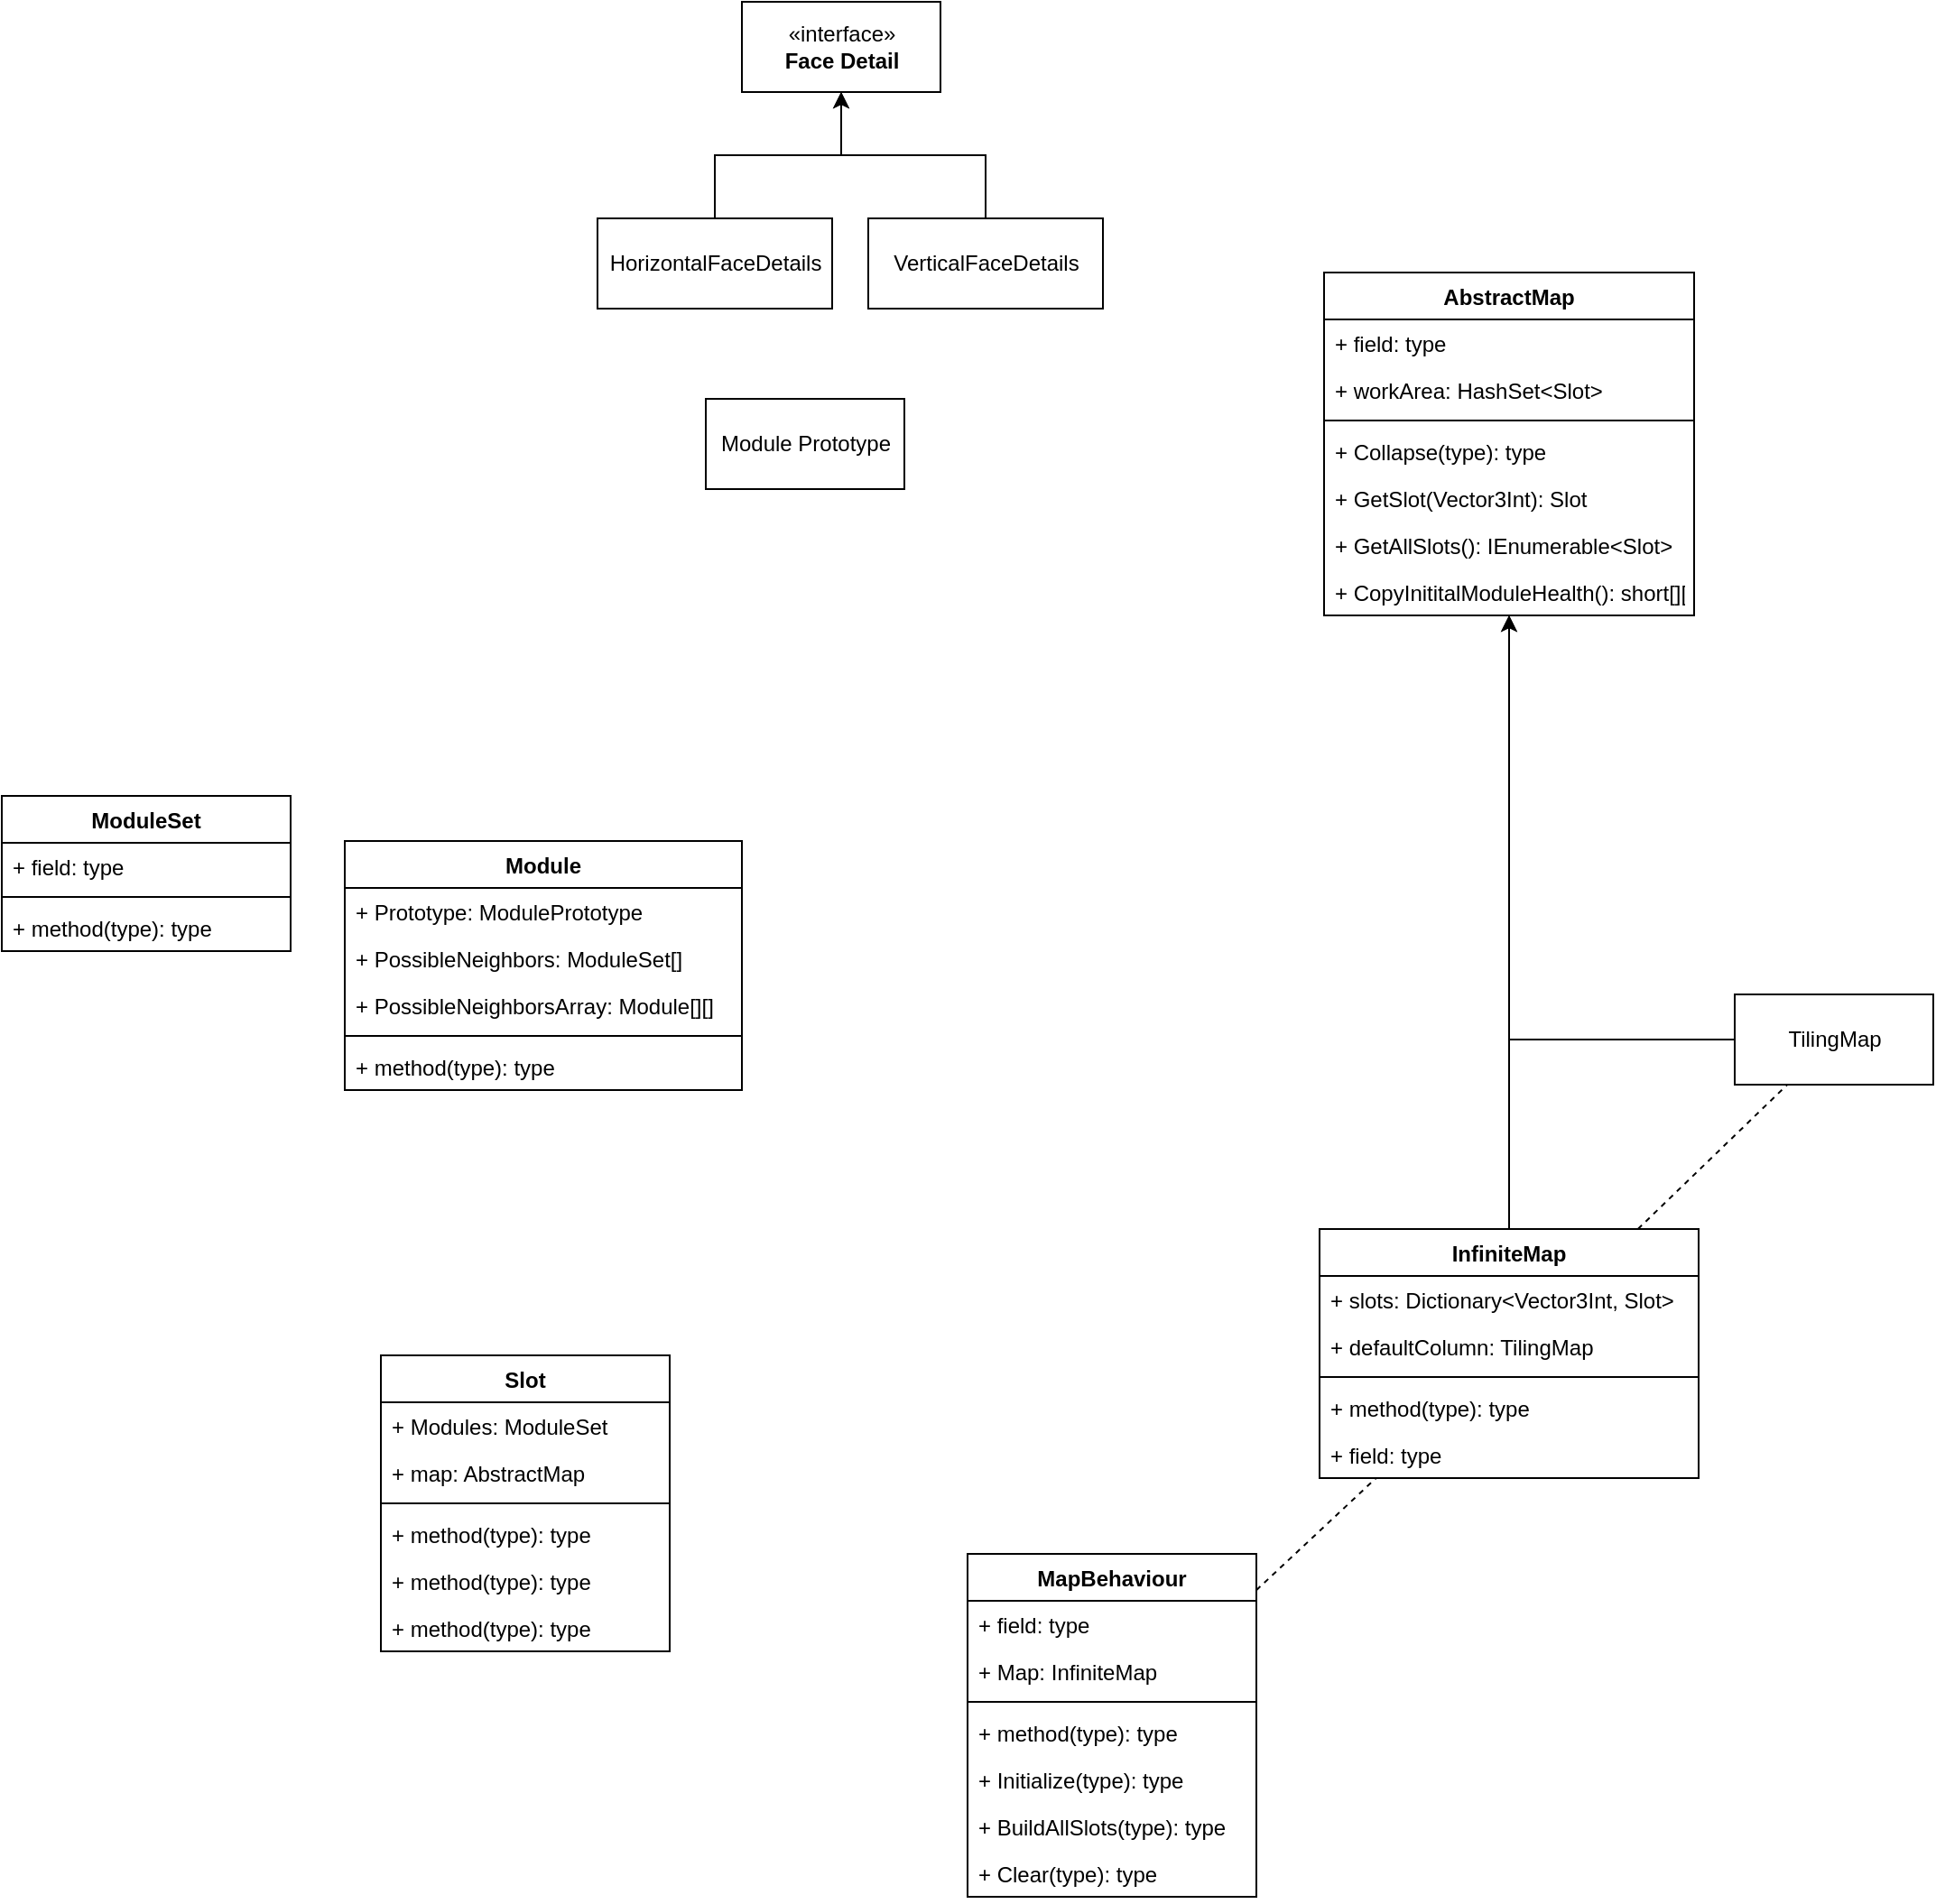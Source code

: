 <mxfile version="12.4.7" type="github">
  <diagram id="leXSfgLEC1apOra3P9jV" name="Page-1">
    <mxGraphModel dx="2249" dy="794" grid="1" gridSize="10" guides="1" tooltips="1" connect="1" arrows="1" fold="1" page="1" pageScale="1" pageWidth="827" pageHeight="1169" math="0" shadow="0">
      <root>
        <mxCell id="0"/>
        <mxCell id="1" parent="0"/>
        <mxCell id="a0iXaaoAOYBK8VRZDsl_-2" value="Module Prototype" style="html=1;" parent="1" vertex="1">
          <mxGeometry x="90" y="270" width="110" height="50" as="geometry"/>
        </mxCell>
        <mxCell id="a0iXaaoAOYBK8VRZDsl_-4" value="«interface»&lt;br&gt;&lt;b&gt;Face Detail&lt;/b&gt;" style="html=1;" parent="1" vertex="1">
          <mxGeometry x="110" y="50" width="110" height="50" as="geometry"/>
        </mxCell>
        <mxCell id="a0iXaaoAOYBK8VRZDsl_-7" style="edgeStyle=orthogonalEdgeStyle;rounded=0;orthogonalLoop=1;jettySize=auto;html=1;exitX=0.5;exitY=0;exitDx=0;exitDy=0;" parent="1" source="a0iXaaoAOYBK8VRZDsl_-5" target="a0iXaaoAOYBK8VRZDsl_-4" edge="1">
          <mxGeometry relative="1" as="geometry"/>
        </mxCell>
        <mxCell id="a0iXaaoAOYBK8VRZDsl_-5" value="HorizontalFaceDetails" style="html=1;" parent="1" vertex="1">
          <mxGeometry x="30" y="170" width="130" height="50" as="geometry"/>
        </mxCell>
        <mxCell id="a0iXaaoAOYBK8VRZDsl_-8" style="edgeStyle=orthogonalEdgeStyle;rounded=0;orthogonalLoop=1;jettySize=auto;html=1;exitX=0.5;exitY=0;exitDx=0;exitDy=0;" parent="1" source="a0iXaaoAOYBK8VRZDsl_-6" target="a0iXaaoAOYBK8VRZDsl_-4" edge="1">
          <mxGeometry relative="1" as="geometry"/>
        </mxCell>
        <mxCell id="a0iXaaoAOYBK8VRZDsl_-6" value="VerticalFaceDetails" style="html=1;" parent="1" vertex="1">
          <mxGeometry x="180" y="170" width="130" height="50" as="geometry"/>
        </mxCell>
        <mxCell id="a0iXaaoAOYBK8VRZDsl_-12" style="edgeStyle=orthogonalEdgeStyle;rounded=0;orthogonalLoop=1;jettySize=auto;html=1;" parent="1" source="a0iXaaoAOYBK8VRZDsl_-49" target="a0iXaaoAOYBK8VRZDsl_-59" edge="1">
          <mxGeometry relative="1" as="geometry">
            <mxPoint x="535" y="710" as="sourcePoint"/>
            <mxPoint x="535" y="550" as="targetPoint"/>
          </mxGeometry>
        </mxCell>
        <mxCell id="a0iXaaoAOYBK8VRZDsl_-23" style="edgeStyle=orthogonalEdgeStyle;rounded=0;orthogonalLoop=1;jettySize=auto;html=1;" parent="1" source="a0iXaaoAOYBK8VRZDsl_-13" target="a0iXaaoAOYBK8VRZDsl_-59" edge="1">
          <mxGeometry relative="1" as="geometry">
            <mxPoint x="535" y="550" as="targetPoint"/>
          </mxGeometry>
        </mxCell>
        <mxCell id="a0iXaaoAOYBK8VRZDsl_-13" value="TilingMap" style="html=1;" parent="1" vertex="1">
          <mxGeometry x="660" y="600" width="110" height="50" as="geometry"/>
        </mxCell>
        <mxCell id="a0iXaaoAOYBK8VRZDsl_-21" value="" style="endArrow=none;dashed=1;html=1;" parent="1" source="a0iXaaoAOYBK8VRZDsl_-41" target="a0iXaaoAOYBK8VRZDsl_-49" edge="1">
          <mxGeometry width="50" height="50" relative="1" as="geometry">
            <mxPoint x="441.111" y="800" as="sourcePoint"/>
            <mxPoint x="518.929" y="760" as="targetPoint"/>
          </mxGeometry>
        </mxCell>
        <mxCell id="a0iXaaoAOYBK8VRZDsl_-22" value="" style="endArrow=none;dashed=1;html=1;" parent="1" source="a0iXaaoAOYBK8VRZDsl_-49" target="a0iXaaoAOYBK8VRZDsl_-13" edge="1">
          <mxGeometry width="50" height="50" relative="1" as="geometry">
            <mxPoint x="575.909" y="710" as="sourcePoint"/>
            <mxPoint x="220" y="870" as="targetPoint"/>
          </mxGeometry>
        </mxCell>
        <mxCell id="a0iXaaoAOYBK8VRZDsl_-41" value="MapBehaviour" style="swimlane;fontStyle=1;align=center;verticalAlign=top;childLayout=stackLayout;horizontal=1;startSize=26;horizontalStack=0;resizeParent=1;resizeParentMax=0;resizeLast=0;collapsible=1;marginBottom=0;" parent="1" vertex="1">
          <mxGeometry x="235" y="910" width="160" height="190" as="geometry">
            <mxRectangle x="320" y="850" width="120" height="26" as="alternateBounds"/>
          </mxGeometry>
        </mxCell>
        <mxCell id="a0iXaaoAOYBK8VRZDsl_-45" value="+ field: type" style="text;strokeColor=none;fillColor=none;align=left;verticalAlign=top;spacingLeft=4;spacingRight=4;overflow=hidden;rotatable=0;points=[[0,0.5],[1,0.5]];portConstraint=eastwest;" parent="a0iXaaoAOYBK8VRZDsl_-41" vertex="1">
          <mxGeometry y="26" width="160" height="26" as="geometry"/>
        </mxCell>
        <mxCell id="a0iXaaoAOYBK8VRZDsl_-42" value="+ Map: InfiniteMap" style="text;strokeColor=none;fillColor=none;align=left;verticalAlign=top;spacingLeft=4;spacingRight=4;overflow=hidden;rotatable=0;points=[[0,0.5],[1,0.5]];portConstraint=eastwest;" parent="a0iXaaoAOYBK8VRZDsl_-41" vertex="1">
          <mxGeometry y="52" width="160" height="26" as="geometry"/>
        </mxCell>
        <mxCell id="a0iXaaoAOYBK8VRZDsl_-43" value="" style="line;strokeWidth=1;fillColor=none;align=left;verticalAlign=middle;spacingTop=-1;spacingLeft=3;spacingRight=3;rotatable=0;labelPosition=right;points=[];portConstraint=eastwest;" parent="a0iXaaoAOYBK8VRZDsl_-41" vertex="1">
          <mxGeometry y="78" width="160" height="8" as="geometry"/>
        </mxCell>
        <mxCell id="a0iXaaoAOYBK8VRZDsl_-47" value="+ method(type): type" style="text;strokeColor=none;fillColor=none;align=left;verticalAlign=top;spacingLeft=4;spacingRight=4;overflow=hidden;rotatable=0;points=[[0,0.5],[1,0.5]];portConstraint=eastwest;" parent="a0iXaaoAOYBK8VRZDsl_-41" vertex="1">
          <mxGeometry y="86" width="160" height="26" as="geometry"/>
        </mxCell>
        <mxCell id="a0iXaaoAOYBK8VRZDsl_-44" value="+ Initialize(type): type" style="text;strokeColor=none;fillColor=none;align=left;verticalAlign=top;spacingLeft=4;spacingRight=4;overflow=hidden;rotatable=0;points=[[0,0.5],[1,0.5]];portConstraint=eastwest;" parent="a0iXaaoAOYBK8VRZDsl_-41" vertex="1">
          <mxGeometry y="112" width="160" height="26" as="geometry"/>
        </mxCell>
        <mxCell id="a0iXaaoAOYBK8VRZDsl_-46" value="+ BuildAllSlots(type): type" style="text;strokeColor=none;fillColor=none;align=left;verticalAlign=top;spacingLeft=4;spacingRight=4;overflow=hidden;rotatable=0;points=[[0,0.5],[1,0.5]];portConstraint=eastwest;" parent="a0iXaaoAOYBK8VRZDsl_-41" vertex="1">
          <mxGeometry y="138" width="160" height="26" as="geometry"/>
        </mxCell>
        <mxCell id="a0iXaaoAOYBK8VRZDsl_-48" value="+ Clear(type): type" style="text;strokeColor=none;fillColor=none;align=left;verticalAlign=top;spacingLeft=4;spacingRight=4;overflow=hidden;rotatable=0;points=[[0,0.5],[1,0.5]];portConstraint=eastwest;" parent="a0iXaaoAOYBK8VRZDsl_-41" vertex="1">
          <mxGeometry y="164" width="160" height="26" as="geometry"/>
        </mxCell>
        <mxCell id="a0iXaaoAOYBK8VRZDsl_-49" value="InfiniteMap" style="swimlane;fontStyle=1;align=center;verticalAlign=top;childLayout=stackLayout;horizontal=1;startSize=26;horizontalStack=0;resizeParent=1;resizeParentMax=0;resizeLast=0;collapsible=1;marginBottom=0;" parent="1" vertex="1">
          <mxGeometry x="430" y="730" width="210" height="138" as="geometry"/>
        </mxCell>
        <mxCell id="a0iXaaoAOYBK8VRZDsl_-53" value="+ slots: Dictionary&lt;Vector3Int, Slot&gt;" style="text;strokeColor=none;fillColor=none;align=left;verticalAlign=top;spacingLeft=4;spacingRight=4;overflow=hidden;rotatable=0;points=[[0,0.5],[1,0.5]];portConstraint=eastwest;" parent="a0iXaaoAOYBK8VRZDsl_-49" vertex="1">
          <mxGeometry y="26" width="210" height="26" as="geometry"/>
        </mxCell>
        <mxCell id="a0iXaaoAOYBK8VRZDsl_-57" value="+ defaultColumn: TilingMap" style="text;strokeColor=none;fillColor=none;align=left;verticalAlign=top;spacingLeft=4;spacingRight=4;overflow=hidden;rotatable=0;points=[[0,0.5],[1,0.5]];portConstraint=eastwest;" parent="a0iXaaoAOYBK8VRZDsl_-49" vertex="1">
          <mxGeometry y="52" width="210" height="26" as="geometry"/>
        </mxCell>
        <mxCell id="a0iXaaoAOYBK8VRZDsl_-51" value="" style="line;strokeWidth=1;fillColor=none;align=left;verticalAlign=middle;spacingTop=-1;spacingLeft=3;spacingRight=3;rotatable=0;labelPosition=right;points=[];portConstraint=eastwest;" parent="a0iXaaoAOYBK8VRZDsl_-49" vertex="1">
          <mxGeometry y="78" width="210" height="8" as="geometry"/>
        </mxCell>
        <mxCell id="a0iXaaoAOYBK8VRZDsl_-52" value="+ method(type): type" style="text;strokeColor=none;fillColor=none;align=left;verticalAlign=top;spacingLeft=4;spacingRight=4;overflow=hidden;rotatable=0;points=[[0,0.5],[1,0.5]];portConstraint=eastwest;" parent="a0iXaaoAOYBK8VRZDsl_-49" vertex="1">
          <mxGeometry y="86" width="210" height="26" as="geometry"/>
        </mxCell>
        <mxCell id="a0iXaaoAOYBK8VRZDsl_-54" value="+ field: type" style="text;strokeColor=none;fillColor=none;align=left;verticalAlign=top;spacingLeft=4;spacingRight=4;overflow=hidden;rotatable=0;points=[[0,0.5],[1,0.5]];portConstraint=eastwest;" parent="a0iXaaoAOYBK8VRZDsl_-49" vertex="1">
          <mxGeometry y="112" width="210" height="26" as="geometry"/>
        </mxCell>
        <mxCell id="a0iXaaoAOYBK8VRZDsl_-59" value="AbstractMap" style="swimlane;fontStyle=1;align=center;verticalAlign=top;childLayout=stackLayout;horizontal=1;startSize=26;horizontalStack=0;resizeParent=1;resizeParentMax=0;resizeLast=0;collapsible=1;marginBottom=0;" parent="1" vertex="1">
          <mxGeometry x="432.5" y="200" width="205" height="190" as="geometry"/>
        </mxCell>
        <mxCell id="a0iXaaoAOYBK8VRZDsl_-60" value="+ field: type" style="text;strokeColor=none;fillColor=none;align=left;verticalAlign=top;spacingLeft=4;spacingRight=4;overflow=hidden;rotatable=0;points=[[0,0.5],[1,0.5]];portConstraint=eastwest;" parent="a0iXaaoAOYBK8VRZDsl_-59" vertex="1">
          <mxGeometry y="26" width="205" height="26" as="geometry"/>
        </mxCell>
        <mxCell id="a0iXaaoAOYBK8VRZDsl_-64" value="+ workArea: HashSet&lt;Slot&gt;" style="text;strokeColor=none;fillColor=none;align=left;verticalAlign=top;spacingLeft=4;spacingRight=4;overflow=hidden;rotatable=0;points=[[0,0.5],[1,0.5]];portConstraint=eastwest;" parent="a0iXaaoAOYBK8VRZDsl_-59" vertex="1">
          <mxGeometry y="52" width="205" height="26" as="geometry"/>
        </mxCell>
        <mxCell id="a0iXaaoAOYBK8VRZDsl_-61" value="" style="line;strokeWidth=1;fillColor=none;align=left;verticalAlign=middle;spacingTop=-1;spacingLeft=3;spacingRight=3;rotatable=0;labelPosition=right;points=[];portConstraint=eastwest;" parent="a0iXaaoAOYBK8VRZDsl_-59" vertex="1">
          <mxGeometry y="78" width="205" height="8" as="geometry"/>
        </mxCell>
        <mxCell id="a0iXaaoAOYBK8VRZDsl_-63" value="+ Collapse(type): type" style="text;strokeColor=none;fillColor=none;align=left;verticalAlign=top;spacingLeft=4;spacingRight=4;overflow=hidden;rotatable=0;points=[[0,0.5],[1,0.5]];portConstraint=eastwest;" parent="a0iXaaoAOYBK8VRZDsl_-59" vertex="1">
          <mxGeometry y="86" width="205" height="26" as="geometry"/>
        </mxCell>
        <mxCell id="EdkRuEuH_rPIGUU-FjI5-16" value="+ GetSlot(Vector3Int): Slot" style="text;strokeColor=none;fillColor=none;align=left;verticalAlign=top;spacingLeft=4;spacingRight=4;overflow=hidden;rotatable=0;points=[[0,0.5],[1,0.5]];portConstraint=eastwest;" vertex="1" parent="a0iXaaoAOYBK8VRZDsl_-59">
          <mxGeometry y="112" width="205" height="26" as="geometry"/>
        </mxCell>
        <mxCell id="EdkRuEuH_rPIGUU-FjI5-17" value="+ GetAllSlots(): IEnumerable&lt;Slot&gt;" style="text;strokeColor=none;fillColor=none;align=left;verticalAlign=top;spacingLeft=4;spacingRight=4;overflow=hidden;rotatable=0;points=[[0,0.5],[1,0.5]];portConstraint=eastwest;" vertex="1" parent="a0iXaaoAOYBK8VRZDsl_-59">
          <mxGeometry y="138" width="205" height="26" as="geometry"/>
        </mxCell>
        <mxCell id="EdkRuEuH_rPIGUU-FjI5-18" value="+ CopyInititalModuleHealth(): short[][]" style="text;strokeColor=none;fillColor=none;align=left;verticalAlign=top;spacingLeft=4;spacingRight=4;overflow=hidden;rotatable=0;points=[[0,0.5],[1,0.5]];portConstraint=eastwest;" vertex="1" parent="a0iXaaoAOYBK8VRZDsl_-59">
          <mxGeometry y="164" width="205" height="26" as="geometry"/>
        </mxCell>
        <mxCell id="EdkRuEuH_rPIGUU-FjI5-1" value="Slot" style="swimlane;fontStyle=1;align=center;verticalAlign=top;childLayout=stackLayout;horizontal=1;startSize=26;horizontalStack=0;resizeParent=1;resizeParentMax=0;resizeLast=0;collapsible=1;marginBottom=0;" vertex="1" parent="1">
          <mxGeometry x="-90" y="800" width="160" height="164" as="geometry"/>
        </mxCell>
        <mxCell id="EdkRuEuH_rPIGUU-FjI5-2" value="+ Modules: ModuleSet" style="text;strokeColor=none;fillColor=none;align=left;verticalAlign=top;spacingLeft=4;spacingRight=4;overflow=hidden;rotatable=0;points=[[0,0.5],[1,0.5]];portConstraint=eastwest;" vertex="1" parent="EdkRuEuH_rPIGUU-FjI5-1">
          <mxGeometry y="26" width="160" height="26" as="geometry"/>
        </mxCell>
        <mxCell id="EdkRuEuH_rPIGUU-FjI5-5" value="+ map: AbstractMap" style="text;strokeColor=none;fillColor=none;align=left;verticalAlign=top;spacingLeft=4;spacingRight=4;overflow=hidden;rotatable=0;points=[[0,0.5],[1,0.5]];portConstraint=eastwest;" vertex="1" parent="EdkRuEuH_rPIGUU-FjI5-1">
          <mxGeometry y="52" width="160" height="26" as="geometry"/>
        </mxCell>
        <mxCell id="EdkRuEuH_rPIGUU-FjI5-3" value="" style="line;strokeWidth=1;fillColor=none;align=left;verticalAlign=middle;spacingTop=-1;spacingLeft=3;spacingRight=3;rotatable=0;labelPosition=right;points=[];portConstraint=eastwest;" vertex="1" parent="EdkRuEuH_rPIGUU-FjI5-1">
          <mxGeometry y="78" width="160" height="8" as="geometry"/>
        </mxCell>
        <mxCell id="EdkRuEuH_rPIGUU-FjI5-4" value="+ method(type): type" style="text;strokeColor=none;fillColor=none;align=left;verticalAlign=top;spacingLeft=4;spacingRight=4;overflow=hidden;rotatable=0;points=[[0,0.5],[1,0.5]];portConstraint=eastwest;" vertex="1" parent="EdkRuEuH_rPIGUU-FjI5-1">
          <mxGeometry y="86" width="160" height="26" as="geometry"/>
        </mxCell>
        <mxCell id="EdkRuEuH_rPIGUU-FjI5-8" value="+ method(type): type" style="text;strokeColor=none;fillColor=none;align=left;verticalAlign=top;spacingLeft=4;spacingRight=4;overflow=hidden;rotatable=0;points=[[0,0.5],[1,0.5]];portConstraint=eastwest;" vertex="1" parent="EdkRuEuH_rPIGUU-FjI5-1">
          <mxGeometry y="112" width="160" height="26" as="geometry"/>
        </mxCell>
        <mxCell id="EdkRuEuH_rPIGUU-FjI5-9" value="+ method(type): type" style="text;strokeColor=none;fillColor=none;align=left;verticalAlign=top;spacingLeft=4;spacingRight=4;overflow=hidden;rotatable=0;points=[[0,0.5],[1,0.5]];portConstraint=eastwest;" vertex="1" parent="EdkRuEuH_rPIGUU-FjI5-1">
          <mxGeometry y="138" width="160" height="26" as="geometry"/>
        </mxCell>
        <mxCell id="EdkRuEuH_rPIGUU-FjI5-10" value="Module" style="swimlane;fontStyle=1;align=center;verticalAlign=top;childLayout=stackLayout;horizontal=1;startSize=26;horizontalStack=0;resizeParent=1;resizeParentMax=0;resizeLast=0;collapsible=1;marginBottom=0;" vertex="1" parent="1">
          <mxGeometry x="-110" y="515" width="220" height="138" as="geometry"/>
        </mxCell>
        <mxCell id="EdkRuEuH_rPIGUU-FjI5-11" value="+ Prototype: ModulePrototype" style="text;strokeColor=none;fillColor=none;align=left;verticalAlign=top;spacingLeft=4;spacingRight=4;overflow=hidden;rotatable=0;points=[[0,0.5],[1,0.5]];portConstraint=eastwest;" vertex="1" parent="EdkRuEuH_rPIGUU-FjI5-10">
          <mxGeometry y="26" width="220" height="26" as="geometry"/>
        </mxCell>
        <mxCell id="EdkRuEuH_rPIGUU-FjI5-14" value="+ PossibleNeighbors: ModuleSet[]" style="text;strokeColor=none;fillColor=none;align=left;verticalAlign=top;spacingLeft=4;spacingRight=4;overflow=hidden;rotatable=0;points=[[0,0.5],[1,0.5]];portConstraint=eastwest;" vertex="1" parent="EdkRuEuH_rPIGUU-FjI5-10">
          <mxGeometry y="52" width="220" height="26" as="geometry"/>
        </mxCell>
        <mxCell id="EdkRuEuH_rPIGUU-FjI5-15" value="+ PossibleNeighborsArray: Module[][]" style="text;strokeColor=none;fillColor=none;align=left;verticalAlign=top;spacingLeft=4;spacingRight=4;overflow=hidden;rotatable=0;points=[[0,0.5],[1,0.5]];portConstraint=eastwest;" vertex="1" parent="EdkRuEuH_rPIGUU-FjI5-10">
          <mxGeometry y="78" width="220" height="26" as="geometry"/>
        </mxCell>
        <mxCell id="EdkRuEuH_rPIGUU-FjI5-12" value="" style="line;strokeWidth=1;fillColor=none;align=left;verticalAlign=middle;spacingTop=-1;spacingLeft=3;spacingRight=3;rotatable=0;labelPosition=right;points=[];portConstraint=eastwest;" vertex="1" parent="EdkRuEuH_rPIGUU-FjI5-10">
          <mxGeometry y="104" width="220" height="8" as="geometry"/>
        </mxCell>
        <mxCell id="EdkRuEuH_rPIGUU-FjI5-13" value="+ method(type): type" style="text;strokeColor=none;fillColor=none;align=left;verticalAlign=top;spacingLeft=4;spacingRight=4;overflow=hidden;rotatable=0;points=[[0,0.5],[1,0.5]];portConstraint=eastwest;" vertex="1" parent="EdkRuEuH_rPIGUU-FjI5-10">
          <mxGeometry y="112" width="220" height="26" as="geometry"/>
        </mxCell>
        <mxCell id="EdkRuEuH_rPIGUU-FjI5-19" value="ModuleSet" style="swimlane;fontStyle=1;align=center;verticalAlign=top;childLayout=stackLayout;horizontal=1;startSize=26;horizontalStack=0;resizeParent=1;resizeParentMax=0;resizeLast=0;collapsible=1;marginBottom=0;" vertex="1" parent="1">
          <mxGeometry x="-300" y="490" width="160" height="86" as="geometry"/>
        </mxCell>
        <mxCell id="EdkRuEuH_rPIGUU-FjI5-20" value="+ field: type" style="text;strokeColor=none;fillColor=none;align=left;verticalAlign=top;spacingLeft=4;spacingRight=4;overflow=hidden;rotatable=0;points=[[0,0.5],[1,0.5]];portConstraint=eastwest;" vertex="1" parent="EdkRuEuH_rPIGUU-FjI5-19">
          <mxGeometry y="26" width="160" height="26" as="geometry"/>
        </mxCell>
        <mxCell id="EdkRuEuH_rPIGUU-FjI5-21" value="" style="line;strokeWidth=1;fillColor=none;align=left;verticalAlign=middle;spacingTop=-1;spacingLeft=3;spacingRight=3;rotatable=0;labelPosition=right;points=[];portConstraint=eastwest;" vertex="1" parent="EdkRuEuH_rPIGUU-FjI5-19">
          <mxGeometry y="52" width="160" height="8" as="geometry"/>
        </mxCell>
        <mxCell id="EdkRuEuH_rPIGUU-FjI5-22" value="+ method(type): type" style="text;strokeColor=none;fillColor=none;align=left;verticalAlign=top;spacingLeft=4;spacingRight=4;overflow=hidden;rotatable=0;points=[[0,0.5],[1,0.5]];portConstraint=eastwest;" vertex="1" parent="EdkRuEuH_rPIGUU-FjI5-19">
          <mxGeometry y="60" width="160" height="26" as="geometry"/>
        </mxCell>
      </root>
    </mxGraphModel>
  </diagram>
</mxfile>
